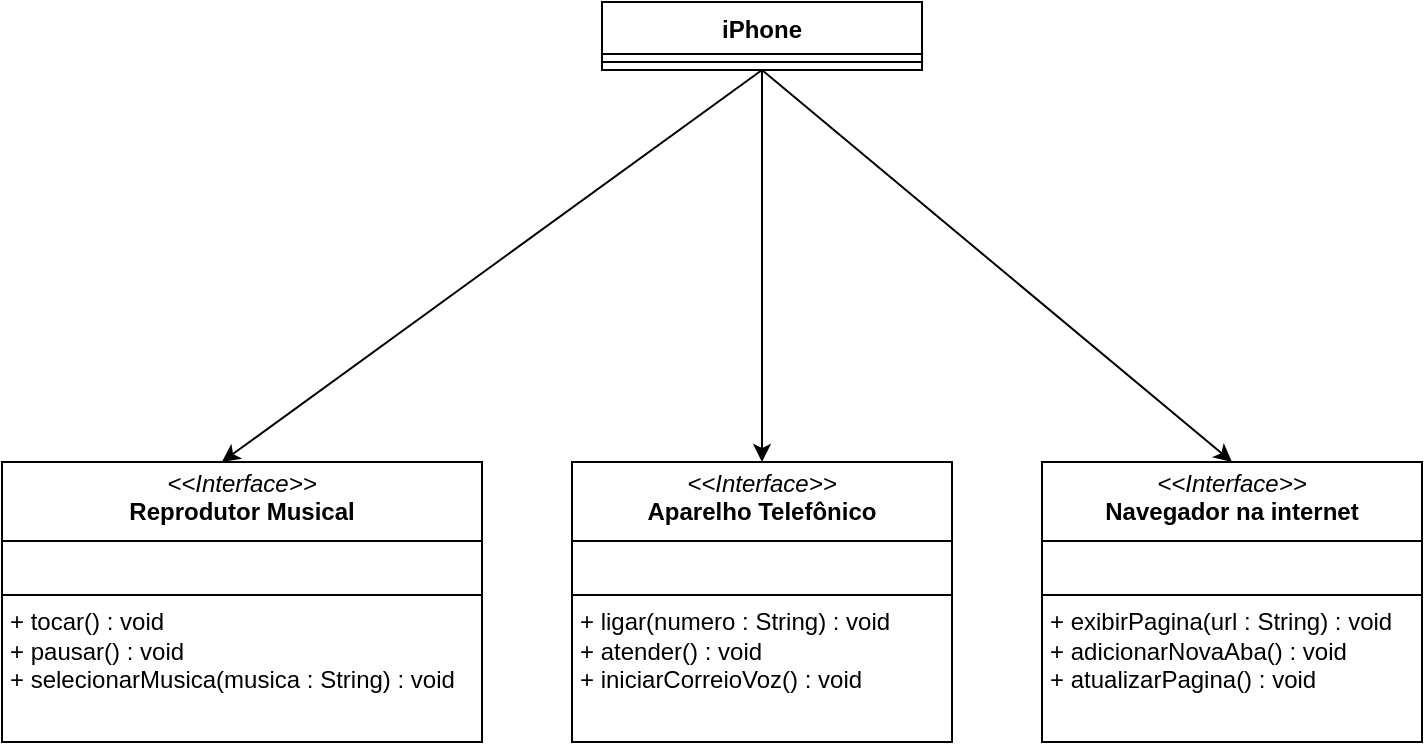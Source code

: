 <mxfile version="24.4.8" type="device">
  <diagram id="C5RBs43oDa-KdzZeNtuy" name="Page-1">
    <mxGraphModel dx="1032" dy="827" grid="1" gridSize="10" guides="1" tooltips="1" connect="1" arrows="1" fold="1" page="1" pageScale="1" pageWidth="1169" pageHeight="827" math="0" shadow="0">
      <root>
        <mxCell id="WIyWlLk6GJQsqaUBKTNV-0" />
        <mxCell id="WIyWlLk6GJQsqaUBKTNV-1" parent="WIyWlLk6GJQsqaUBKTNV-0" />
        <mxCell id="9Nm9wcl_DcXhQylgYlDK-17" value="&lt;p style=&quot;margin:0px;margin-top:4px;text-align:center;&quot;&gt;&lt;i&gt;&amp;lt;&amp;lt;Interface&amp;gt;&amp;gt;&lt;/i&gt;&lt;br&gt;&lt;b&gt;Reprodutor Musical&lt;/b&gt;&lt;/p&gt;&lt;hr size=&quot;1&quot; style=&quot;border-style:solid;&quot;&gt;&lt;p style=&quot;margin:0px;margin-left:4px;&quot;&gt;&lt;br&gt;&lt;/p&gt;&lt;hr size=&quot;1&quot; style=&quot;border-style:solid;&quot;&gt;&lt;p style=&quot;margin:0px;margin-left:4px;&quot;&gt;+ tocar() : void&lt;br&gt;+ pausar()&lt;span style=&quot;background-color: initial;&quot;&gt;&amp;nbsp;&lt;/span&gt;&lt;span style=&quot;background-color: initial;&quot;&gt;: void&lt;/span&gt;&lt;/p&gt;&lt;p style=&quot;margin:0px;margin-left:4px;&quot;&gt;+ selecionarMusica(musica :&amp;nbsp;&lt;span style=&quot;background-color: initial;&quot;&gt;String&lt;/span&gt;&lt;span style=&quot;background-color: initial;&quot;&gt;) : void&lt;/span&gt;&lt;/p&gt;" style="verticalAlign=top;align=left;overflow=fill;html=1;whiteSpace=wrap;" parent="WIyWlLk6GJQsqaUBKTNV-1" vertex="1">
          <mxGeometry x="230" y="400" width="240" height="140" as="geometry" />
        </mxCell>
        <mxCell id="9Nm9wcl_DcXhQylgYlDK-18" value="&lt;p style=&quot;margin:0px;margin-top:4px;text-align:center;&quot;&gt;&lt;i&gt;&amp;lt;&amp;lt;Interface&amp;gt;&amp;gt;&lt;/i&gt;&lt;br&gt;&lt;b&gt;Aparelho Telefônico&lt;/b&gt;&lt;/p&gt;&lt;hr size=&quot;1&quot; style=&quot;border-style:solid;&quot;&gt;&lt;p style=&quot;margin:0px;margin-left:4px;&quot;&gt;&lt;br&gt;&lt;/p&gt;&lt;hr size=&quot;1&quot; style=&quot;border-style:solid;&quot;&gt;&lt;p style=&quot;margin:0px;margin-left:4px;&quot;&gt;+ ligar(numero :&amp;nbsp;&lt;span style=&quot;background-color: initial;&quot;&gt;String&lt;/span&gt;&lt;span style=&quot;background-color: initial;&quot;&gt;) : void&lt;/span&gt;&lt;/p&gt;&lt;p style=&quot;margin:0px;margin-left:4px;&quot;&gt;+ atender()&lt;span style=&quot;background-color: initial;&quot;&gt;&amp;nbsp;&lt;/span&gt;&lt;span style=&quot;background-color: initial;&quot;&gt;: void&lt;/span&gt;&lt;/p&gt;&lt;p style=&quot;margin:0px;margin-left:4px;&quot;&gt;+ iniciarCorreioVoz()&lt;span style=&quot;background-color: initial;&quot;&gt;&amp;nbsp;&lt;/span&gt;&lt;span style=&quot;background-color: initial;&quot;&gt;: void&lt;/span&gt;&lt;/p&gt;" style="verticalAlign=top;align=left;overflow=fill;html=1;whiteSpace=wrap;" parent="WIyWlLk6GJQsqaUBKTNV-1" vertex="1">
          <mxGeometry x="515" y="400" width="190" height="140" as="geometry" />
        </mxCell>
        <mxCell id="9Nm9wcl_DcXhQylgYlDK-19" value="&lt;p style=&quot;margin:0px;margin-top:4px;text-align:center;&quot;&gt;&lt;i&gt;&amp;lt;&amp;lt;Interface&amp;gt;&amp;gt;&lt;/i&gt;&lt;br&gt;&lt;b&gt;Navegador na internet&lt;/b&gt;&lt;/p&gt;&lt;hr size=&quot;1&quot; style=&quot;border-style:solid;&quot;&gt;&lt;p style=&quot;margin:0px;margin-left:4px;&quot;&gt;&lt;br&gt;&lt;/p&gt;&lt;hr size=&quot;1&quot; style=&quot;border-style:solid;&quot;&gt;&lt;p style=&quot;margin:0px;margin-left:4px;&quot;&gt;+ exibirPagina(url :&amp;nbsp;&lt;span style=&quot;background-color: initial;&quot;&gt;String)&lt;/span&gt;&lt;span style=&quot;background-color: initial;&quot;&gt;&amp;nbsp;: void&lt;/span&gt;&lt;/p&gt;&lt;p style=&quot;margin:0px;margin-left:4px;&quot;&gt;+ adicionarNovaAba()&lt;span style=&quot;background-color: initial;&quot;&gt;&amp;nbsp;&lt;/span&gt;&lt;span style=&quot;background-color: initial;&quot;&gt;: void&lt;/span&gt;&lt;/p&gt;&lt;p style=&quot;margin:0px;margin-left:4px;&quot;&gt;+ atualizarPagina()&lt;span style=&quot;background-color: initial;&quot;&gt;&amp;nbsp;&lt;/span&gt;&lt;span style=&quot;background-color: initial;&quot;&gt;: void&lt;/span&gt;&lt;/p&gt;" style="verticalAlign=top;align=left;overflow=fill;html=1;whiteSpace=wrap;" parent="WIyWlLk6GJQsqaUBKTNV-1" vertex="1">
          <mxGeometry x="750" y="400" width="190" height="140" as="geometry" />
        </mxCell>
        <mxCell id="9Nm9wcl_DcXhQylgYlDK-24" value="iPhone" style="swimlane;fontStyle=1;align=center;verticalAlign=top;childLayout=stackLayout;horizontal=1;startSize=26;horizontalStack=0;resizeParent=1;resizeParentMax=0;resizeLast=0;collapsible=1;marginBottom=0;whiteSpace=wrap;html=1;" parent="WIyWlLk6GJQsqaUBKTNV-1" vertex="1">
          <mxGeometry x="530" y="170" width="160" height="34" as="geometry" />
        </mxCell>
        <mxCell id="9Nm9wcl_DcXhQylgYlDK-26" value="" style="line;strokeWidth=1;fillColor=none;align=left;verticalAlign=middle;spacingTop=-1;spacingLeft=3;spacingRight=3;rotatable=0;labelPosition=right;points=[];portConstraint=eastwest;strokeColor=inherit;" parent="9Nm9wcl_DcXhQylgYlDK-24" vertex="1">
          <mxGeometry y="26" width="160" height="8" as="geometry" />
        </mxCell>
        <mxCell id="Qt8QsGFPwvHzhPwgh69r-1" value="" style="endArrow=classic;html=1;rounded=0;entryX=0.458;entryY=0;entryDx=0;entryDy=0;entryPerimeter=0;exitX=0.5;exitY=1;exitDx=0;exitDy=0;" edge="1" parent="WIyWlLk6GJQsqaUBKTNV-1" source="9Nm9wcl_DcXhQylgYlDK-24" target="9Nm9wcl_DcXhQylgYlDK-17">
          <mxGeometry width="50" height="50" relative="1" as="geometry">
            <mxPoint x="530" y="223" as="sourcePoint" />
            <mxPoint x="675" y="530" as="targetPoint" />
          </mxGeometry>
        </mxCell>
        <mxCell id="Qt8QsGFPwvHzhPwgh69r-2" value="" style="endArrow=classic;html=1;rounded=0;entryX=0.5;entryY=0;entryDx=0;entryDy=0;exitX=0.5;exitY=1;exitDx=0;exitDy=0;" edge="1" parent="WIyWlLk6GJQsqaUBKTNV-1" source="9Nm9wcl_DcXhQylgYlDK-24" target="9Nm9wcl_DcXhQylgYlDK-18">
          <mxGeometry width="50" height="50" relative="1" as="geometry">
            <mxPoint x="608.08" y="235.012" as="sourcePoint" />
            <mxPoint x="735" y="270" as="targetPoint" />
          </mxGeometry>
        </mxCell>
        <mxCell id="Qt8QsGFPwvHzhPwgh69r-4" value="" style="endArrow=classic;html=1;rounded=0;entryX=0.5;entryY=0;entryDx=0;entryDy=0;exitX=0.5;exitY=1;exitDx=0;exitDy=0;" edge="1" parent="WIyWlLk6GJQsqaUBKTNV-1" source="9Nm9wcl_DcXhQylgYlDK-24" target="9Nm9wcl_DcXhQylgYlDK-19">
          <mxGeometry width="50" height="50" relative="1" as="geometry">
            <mxPoint x="690" y="223" as="sourcePoint" />
            <mxPoint x="675" y="530" as="targetPoint" />
          </mxGeometry>
        </mxCell>
      </root>
    </mxGraphModel>
  </diagram>
</mxfile>
